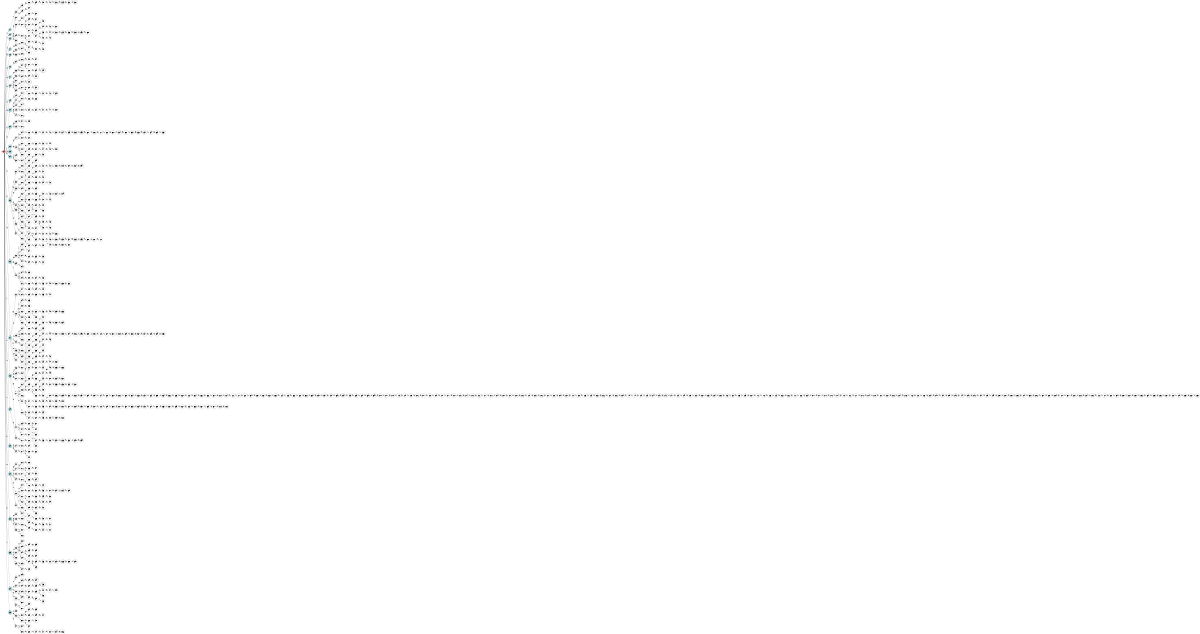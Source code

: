 digraph APTAALF {
__start0 [style = invis, shape = none, label = "", width = 0, height = 0];

rankdir=LR;
size="8,5";

s0 [style="filled", color="black", fillcolor="#ff817b" shape="circle", label="q0"];
s1 [style="filled", color="black", fillcolor="powderblue" shape="circle", label="q1"];
s2 [style="filled", color="black", fillcolor="powderblue" shape="circle", label="q2"];
s3 [style="filled", color="black", fillcolor="powderblue" shape="circle", label="q3"];
s4 [style="filled", color="black", fillcolor="powderblue" shape="circle", label="q4"];
s5 [style="filled", color="black", fillcolor="powderblue" shape="circle", label="q5"];
s6 [style="filled", color="black", fillcolor="powderblue" shape="circle", label="q6"];
s7 [style="filled", color="black", fillcolor="powderblue" shape="circle", label="q7"];
s8 [style="filled", color="black", fillcolor="powderblue" shape="circle", label="q8"];
s9 [style="filled", color="black", fillcolor="powderblue" shape="circle", label="q9"];
s10 [style="filled", color="black", fillcolor="powderblue" shape="circle", label="q10"];
s11 [style="filled", color="black", fillcolor="powderblue" shape="circle", label="q11"];
s12 [style="filled", color="black", fillcolor="powderblue" shape="circle", label="q12"];
s13 [style="rounded,filled", color="black", fillcolor="powderblue" shape="doublecircle", label="q13"];
s14 [style="filled", color="black", fillcolor="powderblue" shape="circle", label="q14"];
s15 [style="filled", color="black", fillcolor="powderblue" shape="circle", label="q15"];
s16 [style="rounded,filled", color="black", fillcolor="powderblue" shape="doublecircle", label="q16"];
s17 [style="filled", color="black", fillcolor="powderblue" shape="circle", label="q17"];
s18 [style="filled", color="black", fillcolor="powderblue" shape="circle", label="q18"];
s19 [style="filled", color="black", fillcolor="powderblue" shape="circle", label="q19"];
s20 [style="filled", color="black", fillcolor="powderblue" shape="circle", label="q20"];
s21 [style="filled", color="black", fillcolor="powderblue" shape="circle", label="q21"];
s22 [style="filled", color="black", fillcolor="powderblue" shape="circle", label="q22"];
s23 [style="filled", color="black", fillcolor="powderblue" shape="circle", label="q23"];
s24 [style="filled", color="black", fillcolor="powderblue" shape="circle", label="q24"];
s25 [style="filled", color="black", fillcolor="powderblue" shape="circle", label="q25"];
s26 [style="filled", color="black", fillcolor="white" shape="circle", label="q26"];
s27 [style="filled", color="black", fillcolor="white" shape="circle", label="q27"];
s28 [style="filled", color="black", fillcolor="white" shape="circle", label="q28"];
s29 [style="filled", color="black", fillcolor="white" shape="circle", label="q29"];
s30 [style="filled", color="black", fillcolor="white" shape="circle", label="q30"];
s31 [style="filled", color="black", fillcolor="white" shape="circle", label="q31"];
s32 [style="filled", color="black", fillcolor="white" shape="circle", label="q32"];
s33 [style="filled", color="black", fillcolor="white" shape="circle", label="q33"];
s34 [style="filled", color="black", fillcolor="white" shape="circle", label="q34"];
s35 [style="filled", color="black", fillcolor="white" shape="circle", label="q35"];
s36 [style="filled", color="black", fillcolor="white" shape="circle", label="q36"];
s37 [style="filled", color="black", fillcolor="white" shape="circle", label="q37"];
s38 [style="filled", color="black", fillcolor="white" shape="circle", label="q38"];
s39 [style="filled", color="black", fillcolor="white" shape="circle", label="q39"];
s40 [style="filled", color="black", fillcolor="white" shape="circle", label="q40"];
s41 [style="filled", color="black", fillcolor="white" shape="circle", label="q41"];
s42 [style="filled", color="black", fillcolor="white" shape="circle", label="q42"];
s43 [style="filled", color="black", fillcolor="white" shape="circle", label="q43"];
s44 [style="filled", color="black", fillcolor="white" shape="circle", label="q44"];
s45 [style="filled", color="black", fillcolor="white" shape="circle", label="q45"];
s46 [style="filled", color="black", fillcolor="white" shape="circle", label="q46"];
s47 [style="filled", color="black", fillcolor="white" shape="circle", label="q47"];
s48 [style="filled", color="black", fillcolor="white" shape="circle", label="q48"];
s49 [style="filled", color="black", fillcolor="white" shape="circle", label="q49"];
s50 [style="filled", color="black", fillcolor="white" shape="circle", label="q50"];
s51 [style="filled", color="black", fillcolor="white" shape="circle", label="q51"];
s52 [style="filled", color="black", fillcolor="white" shape="circle", label="q52"];
s53 [style="filled", color="black", fillcolor="white" shape="circle", label="q53"];
s54 [style="filled", color="black", fillcolor="white" shape="circle", label="q54"];
s55 [style="filled", color="black", fillcolor="white" shape="circle", label="q55"];
s56 [style="filled", color="black", fillcolor="white" shape="circle", label="q56"];
s57 [style="filled", color="black", fillcolor="white" shape="circle", label="q57"];
s58 [style="filled", color="black", fillcolor="white" shape="circle", label="q58"];
s59 [style="filled", color="black", fillcolor="white" shape="circle", label="q59"];
s60 [style="filled", color="black", fillcolor="white" shape="circle", label="q60"];
s61 [style="filled", color="black", fillcolor="white" shape="circle", label="q61"];
s62 [style="filled", color="black", fillcolor="white" shape="circle", label="q62"];
s63 [style="filled", color="black", fillcolor="white" shape="circle", label="q63"];
s64 [style="filled", color="black", fillcolor="white" shape="circle", label="q64"];
s65 [style="filled", color="black", fillcolor="white" shape="circle", label="q65"];
s66 [style="filled", color="black", fillcolor="white" shape="circle", label="q66"];
s67 [style="filled", color="black", fillcolor="white" shape="circle", label="q67"];
s68 [style="filled", color="black", fillcolor="white" shape="circle", label="q68"];
s69 [style="filled", color="black", fillcolor="white" shape="circle", label="q69"];
s70 [style="filled", color="black", fillcolor="white" shape="circle", label="q70"];
s71 [style="filled", color="black", fillcolor="white" shape="circle", label="q71"];
s72 [style="filled", color="black", fillcolor="white" shape="circle", label="q72"];
s73 [style="filled", color="black", fillcolor="white" shape="circle", label="q73"];
s74 [style="filled", color="black", fillcolor="white" shape="circle", label="q74"];
s75 [style="filled", color="black", fillcolor="white" shape="circle", label="q75"];
s76 [style="filled", color="black", fillcolor="white" shape="circle", label="q76"];
s77 [style="filled", color="black", fillcolor="white" shape="circle", label="q77"];
s78 [style="filled", color="black", fillcolor="white" shape="circle", label="q78"];
s79 [style="filled", color="black", fillcolor="white" shape="circle", label="q79"];
s80 [style="filled", color="black", fillcolor="white" shape="circle", label="q80"];
s81 [style="filled", color="black", fillcolor="white" shape="circle", label="q81"];
s82 [style="filled", color="black", fillcolor="white" shape="circle", label="q82"];
s83 [style="filled", color="black", fillcolor="white" shape="circle", label="q83"];
s84 [style="filled", color="black", fillcolor="white" shape="circle", label="q84"];
s85 [style="filled", color="black", fillcolor="white" shape="circle", label="q85"];
s86 [style="filled", color="black", fillcolor="white" shape="circle", label="q86"];
s87 [style="filled", color="black", fillcolor="white" shape="circle", label="q87"];
s88 [style="filled", color="black", fillcolor="white" shape="circle", label="q88"];
s89 [style="filled", color="black", fillcolor="white" shape="circle", label="q89"];
s90 [style="filled", color="black", fillcolor="white" shape="circle", label="q90"];
s91 [style="filled", color="black", fillcolor="white" shape="circle", label="q91"];
s92 [style="filled", color="black", fillcolor="white" shape="circle", label="q92"];
s93 [style="filled", color="black", fillcolor="white" shape="circle", label="q93"];
s94 [style="filled", color="black", fillcolor="white" shape="circle", label="q94"];
s95 [style="filled", color="black", fillcolor="white" shape="circle", label="q95"];
s96 [style="filled", color="black", fillcolor="white" shape="circle", label="q96"];
s97 [style="filled", color="black", fillcolor="white" shape="circle", label="q97"];
s98 [style="filled", color="black", fillcolor="white" shape="circle", label="q98"];
s99 [style="filled", color="black", fillcolor="white" shape="circle", label="q99"];
s100 [style="filled", color="black", fillcolor="white" shape="circle", label="q100"];
s101 [style="filled", color="black", fillcolor="white" shape="circle", label="q101"];
s102 [style="filled", color="black", fillcolor="white" shape="circle", label="q102"];
s103 [style="filled", color="black", fillcolor="white" shape="circle", label="q103"];
s104 [style="filled", color="black", fillcolor="white" shape="circle", label="q104"];
s105 [style="filled", color="black", fillcolor="white" shape="circle", label="q105"];
s106 [style="filled", color="black", fillcolor="white" shape="circle", label="q106"];
s107 [style="filled", color="black", fillcolor="white" shape="circle", label="q107"];
s108 [style="filled", color="black", fillcolor="white" shape="circle", label="q108"];
s109 [style="filled", color="black", fillcolor="white" shape="circle", label="q109"];
s110 [style="filled", color="black", fillcolor="white" shape="circle", label="q110"];
s111 [style="filled", color="black", fillcolor="white" shape="circle", label="q111"];
s112 [style="filled", color="black", fillcolor="white" shape="circle", label="q112"];
s113 [style="filled", color="black", fillcolor="white" shape="circle", label="q113"];
s114 [style="filled", color="black", fillcolor="white" shape="circle", label="q114"];
s115 [style="filled", color="black", fillcolor="white" shape="circle", label="q115"];
s116 [style="filled", color="black", fillcolor="white" shape="circle", label="q116"];
s117 [style="filled", color="black", fillcolor="white" shape="circle", label="q117"];
s118 [style="filled", color="black", fillcolor="white" shape="circle", label="q118"];
s119 [style="filled", color="black", fillcolor="white" shape="circle", label="q119"];
s120 [style="filled", color="black", fillcolor="white" shape="circle", label="q120"];
s121 [style="filled", color="black", fillcolor="white" shape="circle", label="q121"];
s122 [style="filled", color="black", fillcolor="white" shape="circle", label="q122"];
s123 [style="filled", color="black", fillcolor="white" shape="circle", label="q123"];
s124 [style="filled", color="black", fillcolor="white" shape="circle", label="q124"];
s125 [style="filled", color="black", fillcolor="white" shape="circle", label="q125"];
s126 [style="filled", color="black", fillcolor="white" shape="circle", label="q126"];
s127 [style="filled", color="black", fillcolor="white" shape="circle", label="q127"];
s128 [style="filled", color="black", fillcolor="white" shape="circle", label="q128"];
s129 [style="filled", color="black", fillcolor="white" shape="circle", label="q129"];
s130 [style="filled", color="black", fillcolor="white" shape="circle", label="q130"];
s131 [style="filled", color="black", fillcolor="white" shape="circle", label="q131"];
s132 [style="filled", color="black", fillcolor="white" shape="circle", label="q132"];
s133 [style="filled", color="black", fillcolor="white" shape="circle", label="q133"];
s134 [style="filled", color="black", fillcolor="white" shape="circle", label="q134"];
s135 [style="filled", color="black", fillcolor="white" shape="circle", label="q135"];
s136 [style="filled", color="black", fillcolor="white" shape="circle", label="q136"];
s137 [style="filled", color="black", fillcolor="white" shape="circle", label="q137"];
s138 [style="filled", color="black", fillcolor="white" shape="circle", label="q138"];
s139 [style="filled", color="black", fillcolor="white" shape="circle", label="q139"];
s140 [style="filled", color="black", fillcolor="white" shape="circle", label="q140"];
s141 [style="filled", color="black", fillcolor="white" shape="circle", label="q141"];
s142 [style="filled", color="black", fillcolor="white" shape="circle", label="q142"];
s143 [style="filled", color="black", fillcolor="white" shape="circle", label="q143"];
s144 [style="filled", color="black", fillcolor="white" shape="circle", label="q144"];
s145 [style="filled", color="black", fillcolor="white" shape="circle", label="q145"];
s146 [style="filled", color="black", fillcolor="white" shape="circle", label="q146"];
s147 [style="filled", color="black", fillcolor="white" shape="circle", label="q147"];
s148 [style="filled", color="black", fillcolor="white" shape="circle", label="q148"];
s149 [style="filled", color="black", fillcolor="white" shape="circle", label="q149"];
s150 [style="filled", color="black", fillcolor="white" shape="circle", label="q150"];
s151 [style="filled", color="black", fillcolor="white" shape="circle", label="q151"];
s152 [style="filled", color="black", fillcolor="white" shape="circle", label="q152"];
s153 [style="filled", color="black", fillcolor="white" shape="circle", label="q153"];
s154 [style="filled", color="black", fillcolor="white" shape="circle", label="q154"];
s155 [style="filled", color="black", fillcolor="white" shape="circle", label="q155"];
s156 [style="filled", color="black", fillcolor="white" shape="circle", label="q156"];
s157 [style="filled", color="black", fillcolor="white" shape="circle", label="q157"];
s158 [style="filled", color="black", fillcolor="white" shape="circle", label="q158"];
s159 [style="filled", color="black", fillcolor="white" shape="circle", label="q159"];
s160 [style="filled", color="black", fillcolor="white" shape="circle", label="q160"];
s161 [style="filled", color="black", fillcolor="white" shape="circle", label="q161"];
s162 [style="filled", color="black", fillcolor="white" shape="circle", label="q162"];
s163 [style="filled", color="black", fillcolor="white" shape="circle", label="q163"];
s164 [style="filled", color="black", fillcolor="white" shape="circle", label="q164"];
s165 [style="filled", color="black", fillcolor="white" shape="circle", label="q165"];
s166 [style="filled", color="black", fillcolor="white" shape="circle", label="q166"];
s167 [style="filled", color="black", fillcolor="white" shape="circle", label="q167"];
s168 [style="filled", color="black", fillcolor="white" shape="circle", label="q168"];
s169 [style="filled", color="black", fillcolor="white" shape="circle", label="q169"];
s170 [style="filled", color="black", fillcolor="white" shape="circle", label="q170"];
s171 [style="filled", color="black", fillcolor="white" shape="circle", label="q171"];
s172 [style="filled", color="black", fillcolor="white" shape="circle", label="q172"];
s173 [style="filled", color="black", fillcolor="white" shape="circle", label="q173"];
s174 [style="filled", color="black", fillcolor="white" shape="circle", label="q174"];
s175 [style="filled", color="black", fillcolor="white" shape="circle", label="q175"];
s176 [style="filled", color="black", fillcolor="white" shape="circle", label="q176"];
s177 [style="filled", color="black", fillcolor="white" shape="circle", label="q177"];
s178 [style="filled", color="black", fillcolor="white" shape="circle", label="q178"];
s179 [style="filled", color="black", fillcolor="white" shape="circle", label="q179"];
s180 [style="filled", color="black", fillcolor="white" shape="circle", label="q180"];
s181 [style="filled", color="black", fillcolor="white" shape="circle", label="q181"];
s182 [style="filled", color="black", fillcolor="white" shape="circle", label="q182"];
s183 [style="filled", color="black", fillcolor="white" shape="circle", label="q183"];
s184 [style="filled", color="black", fillcolor="white" shape="circle", label="q184"];
s185 [style="filled", color="black", fillcolor="white" shape="circle", label="q185"];
s186 [style="filled", color="black", fillcolor="white" shape="circle", label="q186"];
s187 [style="filled", color="black", fillcolor="white" shape="circle", label="q187"];
s188 [style="filled", color="black", fillcolor="white" shape="circle", label="q188"];
s189 [style="filled", color="black", fillcolor="white" shape="circle", label="q189"];
s190 [style="filled", color="black", fillcolor="white" shape="circle", label="q190"];
s191 [style="filled", color="black", fillcolor="white" shape="circle", label="q191"];
s192 [style="filled", color="black", fillcolor="white" shape="circle", label="q192"];
s193 [style="filled", color="black", fillcolor="white" shape="circle", label="q193"];
s194 [style="filled", color="black", fillcolor="white" shape="circle", label="q194"];
s195 [style="filled", color="black", fillcolor="white" shape="circle", label="q195"];
s196 [style="filled", color="black", fillcolor="white" shape="circle", label="q196"];
s197 [style="filled", color="black", fillcolor="white" shape="circle", label="q197"];
s198 [style="filled", color="black", fillcolor="white" shape="circle", label="q198"];
s199 [style="filled", color="black", fillcolor="white" shape="circle", label="q199"];
s200 [style="filled", color="black", fillcolor="white" shape="circle", label="q200"];
s201 [style="filled", color="black", fillcolor="white" shape="circle", label="q201"];
s202 [style="filled", color="black", fillcolor="white" shape="circle", label="q202"];
s203 [style="filled", color="black", fillcolor="white" shape="circle", label="q203"];
s204 [style="filled", color="black", fillcolor="white" shape="circle", label="q204"];
s205 [style="filled", color="black", fillcolor="white" shape="circle", label="q205"];
s206 [style="filled", color="black", fillcolor="white" shape="circle", label="q206"];
s207 [style="filled", color="black", fillcolor="white" shape="circle", label="q207"];
s208 [style="filled", color="black", fillcolor="white" shape="circle", label="q208"];
s209 [style="filled", color="black", fillcolor="white" shape="circle", label="q209"];
s210 [style="filled", color="black", fillcolor="white" shape="circle", label="q210"];
s211 [style="filled", color="black", fillcolor="white" shape="circle", label="q211"];
s212 [style="filled", color="black", fillcolor="white" shape="circle", label="q212"];
s213 [style="filled", color="black", fillcolor="white" shape="circle", label="q213"];
s214 [style="filled", color="black", fillcolor="white" shape="circle", label="q214"];
s215 [style="filled", color="black", fillcolor="white" shape="circle", label="q215"];
s216 [style="filled", color="black", fillcolor="white" shape="circle", label="q216"];
s217 [style="filled", color="black", fillcolor="white" shape="circle", label="q217"];
s218 [style="filled", color="black", fillcolor="white" shape="circle", label="q218"];
s219 [style="filled", color="black", fillcolor="white" shape="circle", label="q219"];
s220 [style="rounded,filled", color="black", fillcolor="white" shape="doublecircle", label="q220"];
s221 [style="filled", color="black", fillcolor="white" shape="circle", label="q221"];
s222 [style="filled", color="black", fillcolor="white" shape="circle", label="q222"];
s223 [style="filled", color="black", fillcolor="white" shape="circle", label="q223"];
s224 [style="filled", color="black", fillcolor="white" shape="circle", label="q224"];
s225 [style="filled", color="black", fillcolor="white" shape="circle", label="q225"];
s226 [style="filled", color="black", fillcolor="white" shape="circle", label="q226"];
s227 [style="filled", color="black", fillcolor="white" shape="circle", label="q227"];
s228 [style="filled", color="black", fillcolor="white" shape="circle", label="q228"];
s229 [style="filled", color="black", fillcolor="white" shape="circle", label="q229"];
s230 [style="filled", color="black", fillcolor="white" shape="circle", label="q230"];
s231 [style="filled", color="black", fillcolor="white" shape="circle", label="q231"];
s232 [style="filled", color="black", fillcolor="white" shape="circle", label="q232"];
s233 [style="filled", color="black", fillcolor="white" shape="circle", label="q233"];
s234 [style="filled", color="black", fillcolor="white" shape="circle", label="q234"];
s235 [style="filled", color="black", fillcolor="white" shape="circle", label="q235"];
s236 [style="filled", color="black", fillcolor="white" shape="circle", label="q236"];
s237 [style="filled", color="black", fillcolor="white" shape="circle", label="q237"];
s238 [style="filled", color="black", fillcolor="white" shape="circle", label="q238"];
s239 [style="filled", color="black", fillcolor="white" shape="circle", label="q239"];
s240 [style="filled", color="black", fillcolor="white" shape="circle", label="q240"];
s241 [style="rounded,filled", color="black", fillcolor="white" shape="doublecircle", label="q241"];
s242 [style="filled", color="black", fillcolor="white" shape="circle", label="q242"];
s243 [style="filled", color="black", fillcolor="white" shape="circle", label="q243"];
s244 [style="rounded,filled", color="black", fillcolor="white" shape="doublecircle", label="q244"];
s245 [style="filled", color="black", fillcolor="white" shape="circle", label="q245"];
s246 [style="filled", color="black", fillcolor="white" shape="circle", label="q246"];
s247 [style="filled", color="black", fillcolor="white" shape="circle", label="q247"];
s248 [style="filled", color="black", fillcolor="white" shape="circle", label="q248"];
s249 [style="filled", color="black", fillcolor="white" shape="circle", label="q249"];
s250 [style="filled", color="black", fillcolor="white" shape="circle", label="q250"];
s251 [style="filled", color="black", fillcolor="white" shape="circle", label="q251"];
s252 [style="filled", color="black", fillcolor="white" shape="circle", label="q252"];
s253 [style="filled", color="black", fillcolor="white" shape="circle", label="q253"];
s254 [style="filled", color="black", fillcolor="white" shape="circle", label="q254"];
s255 [style="filled", color="black", fillcolor="white" shape="circle", label="q255"];
s256 [style="filled", color="black", fillcolor="white" shape="circle", label="q256"];
s257 [style="filled", color="black", fillcolor="white" shape="circle", label="q257"];
s258 [style="filled", color="black", fillcolor="white" shape="circle", label="q258"];
s259 [style="filled", color="black", fillcolor="white" shape="circle", label="q259"];
s260 [style="filled", color="black", fillcolor="white" shape="circle", label="q260"];
s261 [style="filled", color="black", fillcolor="white" shape="circle", label="q261"];
s262 [style="filled", color="black", fillcolor="white" shape="circle", label="q262"];
s263 [style="filled", color="black", fillcolor="white" shape="circle", label="q263"];
s264 [style="filled", color="black", fillcolor="white" shape="circle", label="q264"];
s265 [style="filled", color="black", fillcolor="white" shape="circle", label="q265"];
s266 [style="filled", color="black", fillcolor="white" shape="circle", label="q266"];
s267 [style="filled", color="black", fillcolor="white" shape="circle", label="q267"];
s268 [style="filled", color="black", fillcolor="white" shape="circle", label="q268"];
s269 [style="filled", color="black", fillcolor="white" shape="circle", label="q269"];
s270 [style="filled", color="black", fillcolor="white" shape="circle", label="q270"];
s271 [style="filled", color="black", fillcolor="white" shape="circle", label="q271"];
s272 [style="filled", color="black", fillcolor="white" shape="circle", label="q272"];
s273 [style="filled", color="black", fillcolor="white" shape="circle", label="q273"];
s274 [style="filled", color="black", fillcolor="white" shape="circle", label="q274"];
s275 [style="filled", color="black", fillcolor="white" shape="circle", label="q275"];
s276 [style="filled", color="black", fillcolor="white" shape="circle", label="q276"];
s277 [style="filled", color="black", fillcolor="white" shape="circle", label="q277"];
s278 [style="filled", color="black", fillcolor="white" shape="circle", label="q278"];
s279 [style="filled", color="black", fillcolor="white" shape="circle", label="q279"];
s280 [style="filled", color="black", fillcolor="white" shape="circle", label="q280"];
s281 [style="filled", color="black", fillcolor="white" shape="circle", label="q281"];
s282 [style="filled", color="black", fillcolor="white" shape="circle", label="q282"];
s283 [style="filled", color="black", fillcolor="white" shape="circle", label="q283"];
s284 [style="filled", color="black", fillcolor="white" shape="circle", label="q284"];
s285 [style="filled", color="black", fillcolor="white" shape="circle", label="q285"];
s286 [style="filled", color="black", fillcolor="white" shape="circle", label="q286"];
s287 [style="filled", color="black", fillcolor="white" shape="circle", label="q287"];
s288 [style="filled", color="black", fillcolor="white" shape="circle", label="q288"];
s289 [style="filled", color="black", fillcolor="white" shape="circle", label="q289"];
s290 [style="filled", color="black", fillcolor="white" shape="circle", label="q290"];
s291 [style="filled", color="black", fillcolor="white" shape="circle", label="q291"];
s292 [style="filled", color="black", fillcolor="white" shape="circle", label="q292"];
s293 [style="filled", color="black", fillcolor="white" shape="circle", label="q293"];
s294 [style="filled", color="black", fillcolor="white" shape="circle", label="q294"];
s295 [style="filled", color="black", fillcolor="white" shape="circle", label="q295"];
s296 [style="filled", color="black", fillcolor="white" shape="circle", label="q296"];
s297 [style="filled", color="black", fillcolor="white" shape="circle", label="q297"];
s298 [style="filled", color="black", fillcolor="white" shape="circle", label="q298"];
s299 [style="filled", color="black", fillcolor="white" shape="circle", label="q299"];
s300 [style="filled", color="black", fillcolor="white" shape="circle", label="q300"];
s301 [style="filled", color="black", fillcolor="white" shape="circle", label="q301"];
s302 [style="filled", color="black", fillcolor="white" shape="circle", label="q302"];
s303 [style="filled", color="black", fillcolor="white" shape="circle", label="q303"];
s304 [style="filled", color="black", fillcolor="white" shape="circle", label="q304"];
s305 [style="filled", color="black", fillcolor="white" shape="circle", label="q305"];
s306 [style="filled", color="black", fillcolor="white" shape="circle", label="q306"];
s307 [style="filled", color="black", fillcolor="white" shape="circle", label="q307"];
s308 [style="filled", color="black", fillcolor="white" shape="circle", label="q308"];
s309 [style="filled", color="black", fillcolor="white" shape="circle", label="q309"];
s310 [style="filled", color="black", fillcolor="white" shape="circle", label="q310"];
s311 [style="filled", color="black", fillcolor="white" shape="circle", label="q311"];
s312 [style="filled", color="black", fillcolor="white" shape="circle", label="q312"];
s313 [style="filled", color="black", fillcolor="white" shape="circle", label="q313"];
s314 [style="filled", color="black", fillcolor="white" shape="circle", label="q314"];
s315 [style="filled", color="black", fillcolor="white" shape="circle", label="q315"];
s316 [style="filled", color="black", fillcolor="white" shape="circle", label="q316"];
s317 [style="filled", color="black", fillcolor="white" shape="circle", label="q317"];
s318 [style="filled", color="black", fillcolor="white" shape="circle", label="q318"];
s319 [style="filled", color="black", fillcolor="white" shape="circle", label="q319"];
s320 [style="rounded,filled", color="black", fillcolor="white" shape="doublecircle", label="q320"];
s321 [style="rounded,filled", color="black", fillcolor="white" shape="doublecircle", label="q321"];
s322 [style="filled", color="black", fillcolor="white" shape="circle", label="q322"];
s323 [style="filled", color="black", fillcolor="white" shape="circle", label="q323"];
s324 [style="filled", color="black", fillcolor="white" shape="circle", label="q324"];
s325 [style="filled", color="black", fillcolor="white" shape="circle", label="q325"];
s326 [style="filled", color="black", fillcolor="white" shape="circle", label="q326"];
s327 [style="filled", color="black", fillcolor="white" shape="circle", label="q327"];
s328 [style="filled", color="black", fillcolor="white" shape="circle", label="q328"];
s329 [style="filled", color="black", fillcolor="white" shape="circle", label="q329"];
s330 [style="filled", color="black", fillcolor="white" shape="circle", label="q330"];
s331 [style="filled", color="black", fillcolor="white" shape="circle", label="q331"];
s332 [style="filled", color="black", fillcolor="white" shape="circle", label="q332"];
s333 [style="filled", color="black", fillcolor="white" shape="circle", label="q333"];
s334 [style="filled", color="black", fillcolor="white" shape="circle", label="q334"];
s335 [style="filled", color="black", fillcolor="white" shape="circle", label="q335"];
s336 [style="filled", color="black", fillcolor="white" shape="circle", label="q336"];
s337 [style="filled", color="black", fillcolor="white" shape="circle", label="q337"];
s338 [style="filled", color="black", fillcolor="white" shape="circle", label="q338"];
s339 [style="filled", color="black", fillcolor="white" shape="circle", label="q339"];
s340 [style="filled", color="black", fillcolor="white" shape="circle", label="q340"];
s341 [style="filled", color="black", fillcolor="white" shape="circle", label="q341"];
s342 [style="filled", color="black", fillcolor="white" shape="circle", label="q342"];
s343 [style="filled", color="black", fillcolor="white" shape="circle", label="q343"];
s344 [style="filled", color="black", fillcolor="white" shape="circle", label="q344"];
s345 [style="filled", color="black", fillcolor="white" shape="circle", label="q345"];
s346 [style="filled", color="black", fillcolor="white" shape="circle", label="q346"];
s347 [style="filled", color="black", fillcolor="white" shape="circle", label="q347"];
s348 [style="filled", color="black", fillcolor="white" shape="circle", label="q348"];
s349 [style="filled", color="black", fillcolor="white" shape="circle", label="q349"];
s350 [style="filled", color="black", fillcolor="white" shape="circle", label="q350"];
s351 [style="filled", color="black", fillcolor="white" shape="circle", label="q351"];
s352 [style="filled", color="black", fillcolor="white" shape="circle", label="q352"];
s353 [style="filled", color="black", fillcolor="white" shape="circle", label="q353"];
s354 [style="filled", color="black", fillcolor="white" shape="circle", label="q354"];
s355 [style="filled", color="black", fillcolor="white" shape="circle", label="q355"];
s356 [style="filled", color="black", fillcolor="white" shape="circle", label="q356"];
s357 [style="filled", color="black", fillcolor="white" shape="circle", label="q357"];
s358 [style="filled", color="black", fillcolor="white" shape="circle", label="q358"];
s359 [style="filled", color="black", fillcolor="white" shape="circle", label="q359"];
s360 [style="filled", color="black", fillcolor="white" shape="circle", label="q360"];
s361 [style="filled", color="black", fillcolor="white" shape="circle", label="q361"];
s362 [style="filled", color="black", fillcolor="white" shape="circle", label="q362"];
s363 [style="filled", color="black", fillcolor="white" shape="circle", label="q363"];
s364 [style="filled", color="black", fillcolor="white" shape="circle", label="q364"];
s365 [style="filled", color="black", fillcolor="white" shape="circle", label="q365"];
s366 [style="filled", color="black", fillcolor="white" shape="circle", label="q366"];
s367 [style="filled", color="black", fillcolor="white" shape="circle", label="q367"];
s368 [style="filled", color="black", fillcolor="white" shape="circle", label="q368"];
s369 [style="filled", color="black", fillcolor="white" shape="circle", label="q369"];
s370 [style="filled", color="black", fillcolor="white" shape="circle", label="q370"];
s371 [style="filled", color="black", fillcolor="white" shape="circle", label="q371"];
s372 [style="filled", color="black", fillcolor="white" shape="circle", label="q372"];
s373 [style="filled", color="black", fillcolor="white" shape="circle", label="q373"];
s374 [style="filled", color="black", fillcolor="white" shape="circle", label="q374"];
s375 [style="filled", color="black", fillcolor="white" shape="circle", label="q375"];
s376 [style="filled", color="black", fillcolor="white" shape="circle", label="q376"];
s377 [style="filled", color="black", fillcolor="white" shape="circle", label="q377"];
s378 [style="filled", color="black", fillcolor="white" shape="circle", label="q378"];
s379 [style="rounded,filled", color="black", fillcolor="white" shape="doublecircle", label="q379"];
s380 [style="filled", color="black", fillcolor="white" shape="circle", label="q380"];
s381 [style="filled", color="black", fillcolor="white" shape="circle", label="q381"];
s382 [style="filled", color="black", fillcolor="white" shape="circle", label="q382"];
s383 [style="filled", color="black", fillcolor="white" shape="circle", label="q383"];
s384 [style="filled", color="black", fillcolor="white" shape="circle", label="q384"];
s385 [style="filled", color="black", fillcolor="white" shape="circle", label="q385"];
s386 [style="filled", color="black", fillcolor="white" shape="circle", label="q386"];
s387 [style="filled", color="black", fillcolor="white" shape="circle", label="q387"];
s388 [style="filled", color="black", fillcolor="white" shape="circle", label="q388"];
s389 [style="filled", color="black", fillcolor="white" shape="circle", label="q389"];
s390 [style="filled", color="black", fillcolor="white" shape="circle", label="q390"];
s391 [style="filled", color="black", fillcolor="white" shape="circle", label="q391"];
s392 [style="filled", color="black", fillcolor="white" shape="circle", label="q392"];
s393 [style="filled", color="black", fillcolor="white" shape="circle", label="q393"];
s394 [style="rounded,filled", color="black", fillcolor="white" shape="doublecircle", label="q394"];
s395 [style="filled", color="black", fillcolor="white" shape="circle", label="q395"];
s396 [style="filled", color="black", fillcolor="white" shape="circle", label="q396"];
s397 [style="filled", color="black", fillcolor="white" shape="circle", label="q397"];
s398 [style="filled", color="black", fillcolor="white" shape="circle", label="q398"];
s399 [style="filled", color="black", fillcolor="white" shape="circle", label="q399"];
s400 [style="filled", color="black", fillcolor="white" shape="circle", label="q400"];
s401 [style="filled", color="black", fillcolor="white" shape="circle", label="q401"];
s402 [style="filled", color="black", fillcolor="white" shape="circle", label="q402"];
s403 [style="filled", color="black", fillcolor="white" shape="circle", label="q403"];
s404 [style="filled", color="black", fillcolor="white" shape="circle", label="q404"];
s405 [style="filled", color="black", fillcolor="white" shape="circle", label="q405"];
s406 [style="filled", color="black", fillcolor="white" shape="circle", label="q406"];
s407 [style="filled", color="black", fillcolor="white" shape="circle", label="q407"];
s408 [style="filled", color="black", fillcolor="white" shape="circle", label="q408"];
s409 [style="rounded,filled", color="black", fillcolor="white" shape="doublecircle", label="q409"];
s410 [style="filled", color="black", fillcolor="white" shape="circle", label="q410"];
s411 [style="filled", color="black", fillcolor="white" shape="circle", label="q411"];
s412 [style="filled", color="black", fillcolor="white" shape="circle", label="q412"];
s413 [style="filled", color="black", fillcolor="white" shape="circle", label="q413"];
s414 [style="filled", color="black", fillcolor="white" shape="circle", label="q414"];
s415 [style="filled", color="black", fillcolor="white" shape="circle", label="q415"];
s416 [style="filled", color="black", fillcolor="white" shape="circle", label="q416"];
s417 [style="filled", color="black", fillcolor="white" shape="circle", label="q417"];
s418 [style="filled", color="black", fillcolor="white" shape="circle", label="q418"];
s419 [style="filled", color="black", fillcolor="white" shape="circle", label="q419"];
s420 [style="filled", color="black", fillcolor="white" shape="circle", label="q420"];
s421 [style="filled", color="black", fillcolor="white" shape="circle", label="q421"];
s422 [style="filled", color="black", fillcolor="white" shape="circle", label="q422"];
s423 [style="filled", color="black", fillcolor="white" shape="circle", label="q423"];
s424 [style="filled", color="black", fillcolor="white" shape="circle", label="q424"];
s425 [style="filled", color="black", fillcolor="white" shape="circle", label="q425"];
s426 [style="filled", color="black", fillcolor="white" shape="circle", label="q426"];
s427 [style="filled", color="black", fillcolor="white" shape="circle", label="q427"];
s428 [style="filled", color="black", fillcolor="white" shape="circle", label="q428"];
s429 [style="filled", color="black", fillcolor="white" shape="circle", label="q429"];
s430 [style="filled", color="black", fillcolor="white" shape="circle", label="q430"];
s431 [style="filled", color="black", fillcolor="white" shape="circle", label="q431"];
s432 [style="filled", color="black", fillcolor="white" shape="circle", label="q432"];
s433 [style="filled", color="black", fillcolor="white" shape="circle", label="q433"];
s434 [style="filled", color="black", fillcolor="white" shape="circle", label="q434"];
s435 [style="filled", color="black", fillcolor="white" shape="circle", label="q435"];
s436 [style="filled", color="black", fillcolor="white" shape="circle", label="q436"];
s437 [style="filled", color="black", fillcolor="white" shape="circle", label="q437"];
s438 [style="filled", color="black", fillcolor="white" shape="circle", label="q438"];
s439 [style="filled", color="black", fillcolor="white" shape="circle", label="q439"];
s440 [style="filled", color="black", fillcolor="white" shape="circle", label="q440"];
s441 [style="filled", color="black", fillcolor="white" shape="circle", label="q441"];
s442 [style="filled", color="black", fillcolor="white" shape="circle", label="q442"];
s443 [style="filled", color="black", fillcolor="white" shape="circle", label="q443"];
s444 [style="filled", color="black", fillcolor="white" shape="circle", label="q444"];
s445 [style="filled", color="black", fillcolor="white" shape="circle", label="q445"];
s446 [style="filled", color="black", fillcolor="white" shape="circle", label="q446"];
s447 [style="filled", color="black", fillcolor="white" shape="circle", label="q447"];
s448 [style="filled", color="black", fillcolor="white" shape="circle", label="q448"];
s449 [style="filled", color="black", fillcolor="white" shape="circle", label="q449"];
s450 [style="filled", color="black", fillcolor="white" shape="circle", label="q450"];
s451 [style="filled", color="black", fillcolor="white" shape="circle", label="q451"];
s452 [style="filled", color="black", fillcolor="white" shape="circle", label="q452"];
s453 [style="filled", color="black", fillcolor="white" shape="circle", label="q453"];
s454 [style="filled", color="black", fillcolor="white" shape="circle", label="q454"];
s455 [style="filled", color="black", fillcolor="white" shape="circle", label="q455"];
s456 [style="filled", color="black", fillcolor="white" shape="circle", label="q456"];
s457 [style="filled", color="black", fillcolor="white" shape="circle", label="q457"];
s458 [style="filled", color="black", fillcolor="white" shape="circle", label="q458"];
s459 [style="filled", color="black", fillcolor="white" shape="circle", label="q459"];
s460 [style="filled", color="black", fillcolor="white" shape="circle", label="q460"];
s461 [style="filled", color="black", fillcolor="white" shape="circle", label="q461"];
s462 [style="filled", color="black", fillcolor="white" shape="circle", label="q462"];
s463 [style="filled", color="black", fillcolor="white" shape="circle", label="q463"];
s464 [style="filled", color="black", fillcolor="white" shape="circle", label="q464"];
s465 [style="filled", color="black", fillcolor="white" shape="circle", label="q465"];
s466 [style="rounded,filled", color="black", fillcolor="white" shape="doublecircle", label="q466"];
s467 [style="filled", color="black", fillcolor="white" shape="circle", label="q467"];
s468 [style="filled", color="black", fillcolor="white" shape="circle", label="q468"];
s469 [style="filled", color="black", fillcolor="white" shape="circle", label="q469"];
s470 [style="filled", color="black", fillcolor="white" shape="circle", label="q470"];
s471 [style="filled", color="black", fillcolor="white" shape="circle", label="q471"];
s472 [style="filled", color="black", fillcolor="white" shape="circle", label="q472"];
s473 [style="filled", color="black", fillcolor="white" shape="circle", label="q473"];
s474 [style="filled", color="black", fillcolor="white" shape="circle", label="q474"];
s475 [style="filled", color="black", fillcolor="white" shape="circle", label="q475"];
s476 [style="filled", color="black", fillcolor="white" shape="circle", label="q476"];
s477 [style="filled", color="black", fillcolor="white" shape="circle", label="q477"];
s478 [style="filled", color="black", fillcolor="white" shape="circle", label="q478"];
s479 [style="filled", color="black", fillcolor="white" shape="circle", label="q479"];
s480 [style="filled", color="black", fillcolor="white" shape="circle", label="q480"];
s481 [style="filled", color="black", fillcolor="white" shape="circle", label="q481"];
s482 [style="filled", color="black", fillcolor="white" shape="circle", label="q482"];
s483 [style="filled", color="black", fillcolor="white" shape="circle", label="q483"];
s484 [style="filled", color="black", fillcolor="white" shape="circle", label="q484"];
s485 [style="filled", color="black", fillcolor="white" shape="circle", label="q485"];
s486 [style="filled", color="black", fillcolor="white" shape="circle", label="q486"];
s487 [style="filled", color="black", fillcolor="white" shape="circle", label="q487"];
s488 [style="filled", color="black", fillcolor="white" shape="circle", label="q488"];
s489 [style="filled", color="black", fillcolor="white" shape="circle", label="q489"];
s490 [style="filled", color="black", fillcolor="white" shape="circle", label="q490"];
s491 [style="filled", color="black", fillcolor="white" shape="circle", label="q491"];
s492 [style="filled", color="black", fillcolor="white" shape="circle", label="q492"];
s493 [style="filled", color="black", fillcolor="white" shape="circle", label="q493"];
s494 [style="filled", color="black", fillcolor="white" shape="circle", label="q494"];
s495 [style="filled", color="black", fillcolor="white" shape="circle", label="q495"];
s496 [style="filled", color="black", fillcolor="white" shape="circle", label="q496"];
s497 [style="filled", color="black", fillcolor="white" shape="circle", label="q497"];
s498 [style="filled", color="black", fillcolor="white" shape="circle", label="q498"];
s499 [style="filled", color="black", fillcolor="white" shape="circle", label="q499"];
s500 [style="filled", color="black", fillcolor="white" shape="circle", label="q500"];
s501 [style="filled", color="black", fillcolor="white" shape="circle", label="q501"];
s502 [style="filled", color="black", fillcolor="white" shape="circle", label="q502"];
s503 [style="filled", color="black", fillcolor="white" shape="circle", label="q503"];
s504 [style="filled", color="black", fillcolor="white" shape="circle", label="q504"];
s505 [style="filled", color="black", fillcolor="white" shape="circle", label="q505"];
s506 [style="filled", color="black", fillcolor="white" shape="circle", label="q506"];
s507 [style="filled", color="black", fillcolor="white" shape="circle", label="q507"];
s508 [style="filled", color="black", fillcolor="white" shape="circle", label="q508"];
s509 [style="filled", color="black", fillcolor="white" shape="circle", label="q509"];
s510 [style="filled", color="black", fillcolor="white" shape="circle", label="q510"];
s511 [style="filled", color="black", fillcolor="white" shape="circle", label="q511"];
s512 [style="filled", color="black", fillcolor="white" shape="circle", label="q512"];
s513 [style="filled", color="black", fillcolor="white" shape="circle", label="q513"];
s514 [style="filled", color="black", fillcolor="white" shape="circle", label="q514"];
s515 [style="filled", color="black", fillcolor="white" shape="circle", label="q515"];
s516 [style="filled", color="black", fillcolor="white" shape="circle", label="q516"];
s517 [style="filled", color="black", fillcolor="white" shape="circle", label="q517"];
s518 [style="filled", color="black", fillcolor="white" shape="circle", label="q518"];
s519 [style="filled", color="black", fillcolor="white" shape="circle", label="q519"];
s520 [style="filled", color="black", fillcolor="white" shape="circle", label="q520"];
s521 [style="filled", color="black", fillcolor="white" shape="circle", label="q521"];
s522 [style="filled", color="black", fillcolor="white" shape="circle", label="q522"];
s523 [style="filled", color="black", fillcolor="white" shape="circle", label="q523"];
s524 [style="filled", color="black", fillcolor="white" shape="circle", label="q524"];
s525 [style="filled", color="black", fillcolor="white" shape="circle", label="q525"];
s526 [style="filled", color="black", fillcolor="white" shape="circle", label="q526"];
s527 [style="filled", color="black", fillcolor="white" shape="circle", label="q527"];
s528 [style="filled", color="black", fillcolor="white" shape="circle", label="q528"];
s529 [style="filled", color="black", fillcolor="white" shape="circle", label="q529"];
s530 [style="filled", color="black", fillcolor="white" shape="circle", label="q530"];
s531 [style="filled", color="black", fillcolor="white" shape="circle", label="q531"];
s532 [style="filled", color="black", fillcolor="white" shape="circle", label="q532"];
s533 [style="filled", color="black", fillcolor="white" shape="circle", label="q533"];
s534 [style="filled", color="black", fillcolor="white" shape="circle", label="q534"];
s535 [style="filled", color="black", fillcolor="white" shape="circle", label="q535"];
s536 [style="filled", color="black", fillcolor="white" shape="circle", label="q536"];
s537 [style="filled", color="black", fillcolor="white" shape="circle", label="q537"];
s538 [style="filled", color="black", fillcolor="white" shape="circle", label="q538"];
s539 [style="filled", color="black", fillcolor="white" shape="circle", label="q539"];
s540 [style="filled", color="black", fillcolor="white" shape="circle", label="q540"];
s541 [style="filled", color="black", fillcolor="white" shape="circle", label="q541"];
s542 [style="filled", color="black", fillcolor="white" shape="circle", label="q542"];
s543 [style="filled", color="black", fillcolor="white" shape="circle", label="q543"];
s544 [style="filled", color="black", fillcolor="white" shape="circle", label="q544"];
s545 [style="filled", color="black", fillcolor="white" shape="circle", label="q545"];
s546 [style="filled", color="black", fillcolor="white" shape="circle", label="q546"];
s547 [style="filled", color="black", fillcolor="white" shape="circle", label="q547"];
s548 [style="filled", color="black", fillcolor="white" shape="circle", label="q548"];
s549 [style="filled", color="black", fillcolor="white" shape="circle", label="q549"];
s550 [style="filled", color="black", fillcolor="white" shape="circle", label="q550"];
s551 [style="filled", color="black", fillcolor="white" shape="circle", label="q551"];
s552 [style="filled", color="black", fillcolor="white" shape="circle", label="q552"];
s553 [style="filled", color="black", fillcolor="white" shape="circle", label="q553"];
s554 [style="filled", color="black", fillcolor="white" shape="circle", label="q554"];
s555 [style="filled", color="black", fillcolor="white" shape="circle", label="q555"];
s556 [style="filled", color="black", fillcolor="white" shape="circle", label="q556"];
s557 [style="filled", color="black", fillcolor="white" shape="circle", label="q557"];
s558 [style="filled", color="black", fillcolor="white" shape="circle", label="q558"];
s559 [style="filled", color="black", fillcolor="white" shape="circle", label="q559"];
s560 [style="filled", color="black", fillcolor="white" shape="circle", label="q560"];
s561 [style="filled", color="black", fillcolor="white" shape="circle", label="q561"];
s562 [style="filled", color="black", fillcolor="white" shape="circle", label="q562"];
s563 [style="filled", color="black", fillcolor="white" shape="circle", label="q563"];
s564 [style="filled", color="black", fillcolor="white" shape="circle", label="q564"];
s565 [style="filled", color="black", fillcolor="white" shape="circle", label="q565"];
s566 [style="filled", color="black", fillcolor="white" shape="circle", label="q566"];
s567 [style="filled", color="black", fillcolor="white" shape="circle", label="q567"];
s568 [style="filled", color="black", fillcolor="white" shape="circle", label="q568"];
s569 [style="filled", color="black", fillcolor="white" shape="circle", label="q569"];
s570 [style="filled", color="black", fillcolor="white" shape="circle", label="q570"];
s571 [style="filled", color="black", fillcolor="white" shape="circle", label="q571"];
s572 [style="filled", color="black", fillcolor="white" shape="circle", label="q572"];
s573 [style="filled", color="black", fillcolor="white" shape="circle", label="q573"];
s574 [style="filled", color="black", fillcolor="white" shape="circle", label="q574"];
s575 [style="filled", color="black", fillcolor="white" shape="circle", label="q575"];
s576 [style="filled", color="black", fillcolor="white" shape="circle", label="q576"];
s577 [style="filled", color="black", fillcolor="white" shape="circle", label="q577"];
s578 [style="filled", color="black", fillcolor="white" shape="circle", label="q578"];
s579 [style="filled", color="black", fillcolor="white" shape="circle", label="q579"];
s580 [style="filled", color="black", fillcolor="white" shape="circle", label="q580"];
s581 [style="filled", color="black", fillcolor="white" shape="circle", label="q581"];
s582 [style="filled", color="black", fillcolor="white" shape="circle", label="q582"];
s583 [style="filled", color="black", fillcolor="white" shape="circle", label="q583"];
s584 [style="filled", color="black", fillcolor="white" shape="circle", label="q584"];
s585 [style="filled", color="black", fillcolor="white" shape="circle", label="q585"];
s586 [style="filled", color="black", fillcolor="white" shape="circle", label="q586"];
s587 [style="filled", color="black", fillcolor="white" shape="circle", label="q587"];
s588 [style="filled", color="black", fillcolor="white" shape="circle", label="q588"];
s589 [style="filled", color="black", fillcolor="white" shape="circle", label="q589"];
s590 [style="filled", color="black", fillcolor="white" shape="circle", label="q590"];
s591 [style="filled", color="black", fillcolor="white" shape="circle", label="q591"];
s592 [style="filled", color="black", fillcolor="white" shape="circle", label="q592"];
s593 [style="filled", color="black", fillcolor="white" shape="circle", label="q593"];
s594 [style="filled", color="black", fillcolor="white" shape="circle", label="q594"];
s595 [style="filled", color="black", fillcolor="white" shape="circle", label="q595"];
s596 [style="filled", color="black", fillcolor="white" shape="circle", label="q596"];
s597 [style="filled", color="black", fillcolor="white" shape="circle", label="q597"];
s598 [style="filled", color="black", fillcolor="white" shape="circle", label="q598"];
s599 [style="filled", color="black", fillcolor="white" shape="circle", label="q599"];
s600 [style="filled", color="black", fillcolor="white" shape="circle", label="q600"];
s601 [style="filled", color="black", fillcolor="white" shape="circle", label="q601"];
s602 [style="filled", color="black", fillcolor="white" shape="circle", label="q602"];
s603 [style="filled", color="black", fillcolor="white" shape="circle", label="q603"];
s604 [style="filled", color="black", fillcolor="white" shape="circle", label="q604"];
s605 [style="filled", color="black", fillcolor="white" shape="circle", label="q605"];
s606 [style="filled", color="black", fillcolor="white" shape="circle", label="q606"];
s607 [style="filled", color="black", fillcolor="white" shape="circle", label="q607"];
s608 [style="filled", color="black", fillcolor="white" shape="circle", label="q608"];
s609 [style="filled", color="black", fillcolor="white" shape="circle", label="q609"];
s610 [style="filled", color="black", fillcolor="white" shape="circle", label="q610"];
s611 [style="filled", color="black", fillcolor="white" shape="circle", label="q611"];
s612 [style="filled", color="black", fillcolor="white" shape="circle", label="q612"];
s613 [style="filled", color="black", fillcolor="white" shape="circle", label="q613"];
s614 [style="filled", color="black", fillcolor="white" shape="circle", label="q614"];
s615 [style="filled", color="black", fillcolor="white" shape="circle", label="q615"];
s616 [style="filled", color="black", fillcolor="white" shape="circle", label="q616"];
s617 [style="filled", color="black", fillcolor="white" shape="circle", label="q617"];
s618 [style="filled", color="black", fillcolor="white" shape="circle", label="q618"];
s619 [style="filled", color="black", fillcolor="white" shape="circle", label="q619"];
s620 [style="filled", color="black", fillcolor="white" shape="circle", label="q620"];
s621 [style="filled", color="black", fillcolor="white" shape="circle", label="q621"];
s622 [style="filled", color="black", fillcolor="white" shape="circle", label="q622"];
s623 [style="filled", color="black", fillcolor="white" shape="circle", label="q623"];
s624 [style="filled", color="black", fillcolor="white" shape="circle", label="q624"];
s625 [style="filled", color="black", fillcolor="white" shape="circle", label="q625"];
s626 [style="filled", color="black", fillcolor="white" shape="circle", label="q626"];
s627 [style="filled", color="black", fillcolor="white" shape="circle", label="q627"];
s628 [style="filled", color="black", fillcolor="white" shape="circle", label="q628"];
s629 [style="filled", color="black", fillcolor="white" shape="circle", label="q629"];
s630 [style="filled", color="black", fillcolor="white" shape="circle", label="q630"];
s631 [style="filled", color="black", fillcolor="white" shape="circle", label="q631"];
s632 [style="filled", color="black", fillcolor="white" shape="circle", label="q632"];
s633 [style="filled", color="black", fillcolor="white" shape="circle", label="q633"];
s634 [style="filled", color="black", fillcolor="white" shape="circle", label="q634"];
s635 [style="filled", color="black", fillcolor="white" shape="circle", label="q635"];
s636 [style="filled", color="black", fillcolor="white" shape="circle", label="q636"];
s637 [style="filled", color="black", fillcolor="white" shape="circle", label="q637"];
s638 [style="filled", color="black", fillcolor="white" shape="circle", label="q638"];
s639 [style="filled", color="black", fillcolor="white" shape="circle", label="q639"];
s640 [style="filled", color="black", fillcolor="white" shape="circle", label="q640"];
s641 [style="filled", color="black", fillcolor="white" shape="circle", label="q641"];
s642 [style="filled", color="black", fillcolor="white" shape="circle", label="q642"];
s643 [style="filled", color="black", fillcolor="white" shape="circle", label="q643"];
s644 [style="filled", color="black", fillcolor="white" shape="circle", label="q644"];
s645 [style="filled", color="black", fillcolor="white" shape="circle", label="q645"];
s646 [style="filled", color="black", fillcolor="white" shape="circle", label="q646"];
s647 [style="filled", color="black", fillcolor="white" shape="circle", label="q647"];
s648 [style="filled", color="black", fillcolor="white" shape="circle", label="q648"];
s649 [style="filled", color="black", fillcolor="white" shape="circle", label="q649"];
s650 [style="filled", color="black", fillcolor="white" shape="circle", label="q650"];
s651 [style="filled", color="black", fillcolor="white" shape="circle", label="q651"];
s652 [style="filled", color="black", fillcolor="white" shape="circle", label="q652"];
s653 [style="filled", color="black", fillcolor="white" shape="circle", label="q653"];
s654 [style="filled", color="black", fillcolor="white" shape="circle", label="q654"];
s655 [style="filled", color="black", fillcolor="white" shape="circle", label="q655"];
s656 [style="filled", color="black", fillcolor="white" shape="circle", label="q656"];
s657 [style="filled", color="black", fillcolor="white" shape="circle", label="q657"];
s658 [style="filled", color="black", fillcolor="white" shape="circle", label="q658"];
s659 [style="filled", color="black", fillcolor="white" shape="circle", label="q659"];
s660 [style="filled", color="black", fillcolor="white" shape="circle", label="q660"];
s661 [style="filled", color="black", fillcolor="white" shape="circle", label="q661"];
s662 [style="filled", color="black", fillcolor="white" shape="circle", label="q662"];
s663 [style="filled", color="black", fillcolor="white" shape="circle", label="q663"];
s664 [style="filled", color="black", fillcolor="white" shape="circle", label="q664"];
s665 [style="filled", color="black", fillcolor="white" shape="circle", label="q665"];
s666 [style="filled", color="black", fillcolor="white" shape="circle", label="q666"];
s667 [style="filled", color="black", fillcolor="white" shape="circle", label="q667"];
s668 [style="filled", color="black", fillcolor="white" shape="circle", label="q668"];
s669 [style="filled", color="black", fillcolor="white" shape="circle", label="q669"];
s670 [style="filled", color="black", fillcolor="white" shape="circle", label="q670"];
s671 [style="filled", color="black", fillcolor="white" shape="circle", label="q671"];
s672 [style="filled", color="black", fillcolor="white" shape="circle", label="q672"];
s673 [style="filled", color="black", fillcolor="white" shape="circle", label="q673"];
s674 [style="filled", color="black", fillcolor="white" shape="circle", label="q674"];
s675 [style="filled", color="black", fillcolor="white" shape="circle", label="q675"];
s676 [style="filled", color="black", fillcolor="white" shape="circle", label="q676"];
s677 [style="filled", color="black", fillcolor="white" shape="circle", label="q677"];
s678 [style="filled", color="black", fillcolor="white" shape="circle", label="q678"];
s679 [style="filled", color="black", fillcolor="white" shape="circle", label="q679"];
s680 [style="filled", color="black", fillcolor="white" shape="circle", label="q680"];
s681 [style="filled", color="black", fillcolor="white" shape="circle", label="q681"];
s682 [style="filled", color="black", fillcolor="white" shape="circle", label="q682"];
s683 [style="filled", color="black", fillcolor="white" shape="circle", label="q683"];
s684 [style="filled", color="black", fillcolor="white" shape="circle", label="q684"];
s685 [style="filled", color="black", fillcolor="white" shape="circle", label="q685"];
s686 [style="filled", color="black", fillcolor="white" shape="circle", label="q686"];
s687 [style="filled", color="black", fillcolor="white" shape="circle", label="q687"];
s688 [style="filled", color="black", fillcolor="white" shape="circle", label="q688"];
s689 [style="filled", color="black", fillcolor="white" shape="circle", label="q689"];
s690 [style="filled", color="black", fillcolor="white" shape="circle", label="q690"];
s691 [style="filled", color="black", fillcolor="white" shape="circle", label="q691"];
s692 [style="filled", color="black", fillcolor="white" shape="circle", label="q692"];
s693 [style="filled", color="black", fillcolor="white" shape="circle", label="q693"];
s694 [style="filled", color="black", fillcolor="white" shape="circle", label="q694"];
s695 [style="filled", color="black", fillcolor="white" shape="circle", label="q695"];
s696 [style="filled", color="black", fillcolor="white" shape="circle", label="q696"];
s697 [style="filled", color="black", fillcolor="white" shape="circle", label="q697"];
s698 [style="filled", color="black", fillcolor="white" shape="circle", label="q698"];
s699 [style="filled", color="black", fillcolor="white" shape="circle", label="q699"];
s700 [style="filled", color="black", fillcolor="white" shape="circle", label="q700"];
s701 [style="filled", color="black", fillcolor="white" shape="circle", label="q701"];
s702 [style="filled", color="black", fillcolor="white" shape="circle", label="q702"];
s703 [style="filled", color="black", fillcolor="white" shape="circle", label="q703"];
s704 [style="filled", color="black", fillcolor="white" shape="circle", label="q704"];
s705 [style="filled", color="black", fillcolor="white" shape="circle", label="q705"];
s706 [style="filled", color="black", fillcolor="white" shape="circle", label="q706"];
s707 [style="filled", color="black", fillcolor="white" shape="circle", label="q707"];
s708 [style="filled", color="black", fillcolor="white" shape="circle", label="q708"];
s709 [style="filled", color="black", fillcolor="white" shape="circle", label="q709"];
s710 [style="filled", color="black", fillcolor="white" shape="circle", label="q710"];
s711 [style="filled", color="black", fillcolor="white" shape="circle", label="q711"];
s712 [style="filled", color="black", fillcolor="white" shape="circle", label="q712"];
s713 [style="filled", color="black", fillcolor="white" shape="circle", label="q713"];
s714 [style="filled", color="black", fillcolor="white" shape="circle", label="q714"];
s715 [style="filled", color="black", fillcolor="white" shape="circle", label="q715"];
s716 [style="filled", color="black", fillcolor="white" shape="circle", label="q716"];
s717 [style="filled", color="black", fillcolor="white" shape="circle", label="q717"];
s718 [style="filled", color="black", fillcolor="white" shape="circle", label="q718"];
s719 [style="filled", color="black", fillcolor="white" shape="circle", label="q719"];
s720 [style="filled", color="black", fillcolor="white" shape="circle", label="q720"];
s721 [style="filled", color="black", fillcolor="white" shape="circle", label="q721"];
s722 [style="filled", color="black", fillcolor="white" shape="circle", label="q722"];
s723 [style="filled", color="black", fillcolor="white" shape="circle", label="q723"];
s724 [style="filled", color="black", fillcolor="white" shape="circle", label="q724"];
s725 [style="filled", color="black", fillcolor="white" shape="circle", label="q725"];
s726 [style="filled", color="black", fillcolor="white" shape="circle", label="q726"];
s727 [style="filled", color="black", fillcolor="white" shape="circle", label="q727"];
s728 [style="filled", color="black", fillcolor="white" shape="circle", label="q728"];
s729 [style="filled", color="black", fillcolor="white" shape="circle", label="q729"];
s730 [style="filled", color="black", fillcolor="white" shape="circle", label="q730"];
s731 [style="filled", color="black", fillcolor="white" shape="circle", label="q731"];
s732 [style="filled", color="black", fillcolor="white" shape="circle", label="q732"];
s733 [style="filled", color="black", fillcolor="white" shape="circle", label="q733"];
s734 [style="filled", color="black", fillcolor="white" shape="circle", label="q734"];
s735 [style="filled", color="black", fillcolor="white" shape="circle", label="q735"];
s736 [style="filled", color="black", fillcolor="white" shape="circle", label="q736"];
s737 [style="filled", color="black", fillcolor="white" shape="circle", label="q737"];
s738 [style="filled", color="black", fillcolor="white" shape="circle", label="q738"];
s739 [style="filled", color="black", fillcolor="white" shape="circle", label="q739"];
s740 [style="filled", color="black", fillcolor="white" shape="circle", label="q740"];
s741 [style="filled", color="black", fillcolor="white" shape="circle", label="q741"];
s742 [style="filled", color="black", fillcolor="white" shape="circle", label="q742"];
s743 [style="filled", color="black", fillcolor="white" shape="circle", label="q743"];
s744 [style="filled", color="black", fillcolor="white" shape="circle", label="q744"];
s745 [style="filled", color="black", fillcolor="white" shape="circle", label="q745"];
s746 [style="filled", color="black", fillcolor="white" shape="circle", label="q746"];
s747 [style="filled", color="black", fillcolor="white" shape="circle", label="q747"];
s748 [style="filled", color="black", fillcolor="white" shape="circle", label="q748"];
s749 [style="filled", color="black", fillcolor="white" shape="circle", label="q749"];
s750 [style="filled", color="black", fillcolor="white" shape="circle", label="q750"];
s751 [style="filled", color="black", fillcolor="white" shape="circle", label="q751"];
s752 [style="filled", color="black", fillcolor="white" shape="circle", label="q752"];
s753 [style="filled", color="black", fillcolor="white" shape="circle", label="q753"];
s754 [style="filled", color="black", fillcolor="white" shape="circle", label="q754"];
s755 [style="filled", color="black", fillcolor="white" shape="circle", label="q755"];
s756 [style="filled", color="black", fillcolor="white" shape="circle", label="q756"];
s757 [style="filled", color="black", fillcolor="white" shape="circle", label="q757"];
s758 [style="filled", color="black", fillcolor="white" shape="circle", label="q758"];
s759 [style="filled", color="black", fillcolor="white" shape="circle", label="q759"];
s760 [style="filled", color="black", fillcolor="white" shape="circle", label="q760"];
s761 [style="filled", color="black", fillcolor="white" shape="circle", label="q761"];
s762 [style="filled", color="black", fillcolor="white" shape="circle", label="q762"];
s763 [style="filled", color="black", fillcolor="white" shape="circle", label="q763"];
s764 [style="filled", color="black", fillcolor="white" shape="circle", label="q764"];
s765 [style="filled", color="black", fillcolor="white" shape="circle", label="q765"];
s766 [style="filled", color="black", fillcolor="white" shape="circle", label="q766"];
s767 [style="filled", color="black", fillcolor="white" shape="circle", label="q767"];
s768 [style="filled", color="black", fillcolor="white" shape="circle", label="q768"];
s769 [style="filled", color="black", fillcolor="white" shape="circle", label="q769"];
s770 [style="filled", color="black", fillcolor="white" shape="circle", label="q770"];
s771 [style="filled", color="black", fillcolor="white" shape="circle", label="q771"];
s772 [style="filled", color="black", fillcolor="white" shape="circle", label="q772"];
s773 [style="filled", color="black", fillcolor="white" shape="circle", label="q773"];
s774 [style="filled", color="black", fillcolor="white" shape="circle", label="q774"];
s775 [style="filled", color="black", fillcolor="white" shape="circle", label="q775"];
s776 [style="filled", color="black", fillcolor="white" shape="circle", label="q776"];
s777 [style="filled", color="black", fillcolor="white" shape="circle", label="q777"];
s778 [style="filled", color="black", fillcolor="white" shape="circle", label="q778"];
s779 [style="filled", color="black", fillcolor="white" shape="circle", label="q779"];
s780 [style="filled", color="black", fillcolor="white" shape="circle", label="q780"];
s781 [style="filled", color="black", fillcolor="white" shape="circle", label="q781"];
s782 [style="filled", color="black", fillcolor="white" shape="circle", label="q782"];
s783 [style="filled", color="black", fillcolor="white" shape="circle", label="q783"];
s784 [style="filled", color="black", fillcolor="white" shape="circle", label="q784"];
s785 [style="filled", color="black", fillcolor="white" shape="circle", label="q785"];
s786 [style="filled", color="black", fillcolor="white" shape="circle", label="q786"];
s787 [style="filled", color="black", fillcolor="white" shape="circle", label="q787"];
s788 [style="filled", color="black", fillcolor="white" shape="circle", label="q788"];
s789 [style="filled", color="black", fillcolor="white" shape="circle", label="q789"];
s790 [style="filled", color="black", fillcolor="white" shape="circle", label="q790"];
s791 [style="filled", color="black", fillcolor="white" shape="circle", label="q791"];
s792 [style="filled", color="black", fillcolor="white" shape="circle", label="q792"];
s793 [style="filled", color="black", fillcolor="white" shape="circle", label="q793"];
s794 [style="filled", color="black", fillcolor="white" shape="circle", label="q794"];
s795 [style="filled", color="black", fillcolor="white" shape="circle", label="q795"];
s796 [style="filled", color="black", fillcolor="white" shape="circle", label="q796"];
s797 [style="filled", color="black", fillcolor="white" shape="circle", label="q797"];
s798 [style="filled", color="black", fillcolor="white" shape="circle", label="q798"];
s799 [style="filled", color="black", fillcolor="white" shape="circle", label="q799"];
s800 [style="filled", color="black", fillcolor="white" shape="circle", label="q800"];
s801 [style="filled", color="black", fillcolor="white" shape="circle", label="q801"];
s802 [style="filled", color="black", fillcolor="white" shape="circle", label="q802"];
s803 [style="filled", color="black", fillcolor="white" shape="circle", label="q803"];
s804 [style="filled", color="black", fillcolor="white" shape="circle", label="q804"];
s805 [style="filled", color="black", fillcolor="white" shape="circle", label="q805"];
s806 [style="filled", color="black", fillcolor="white" shape="circle", label="q806"];
s807 [style="filled", color="black", fillcolor="white" shape="circle", label="q807"];
s808 [style="filled", color="black", fillcolor="white" shape="circle", label="q808"];
s809 [style="filled", color="black", fillcolor="white" shape="circle", label="q809"];
s810 [style="filled", color="black", fillcolor="white" shape="circle", label="q810"];
s811 [style="filled", color="black", fillcolor="white" shape="circle", label="q811"];
s812 [style="filled", color="black", fillcolor="white" shape="circle", label="q812"];
s813 [style="filled", color="black", fillcolor="white" shape="circle", label="q813"];
s814 [style="filled", color="black", fillcolor="white" shape="circle", label="q814"];
s815 [style="filled", color="black", fillcolor="white" shape="circle", label="q815"];
s816 [style="filled", color="black", fillcolor="white" shape="circle", label="q816"];
s817 [style="filled", color="black", fillcolor="white" shape="circle", label="q817"];
s818 [style="filled", color="black", fillcolor="white" shape="circle", label="q818"];
s819 [style="filled", color="black", fillcolor="white" shape="circle", label="q819"];
s820 [style="filled", color="black", fillcolor="white" shape="circle", label="q820"];
s821 [style="filled", color="black", fillcolor="white" shape="circle", label="q821"];
s822 [style="filled", color="black", fillcolor="white" shape="circle", label="q822"];
s823 [style="filled", color="black", fillcolor="white" shape="circle", label="q823"];
s824 [style="filled", color="black", fillcolor="white" shape="circle", label="q824"];
s825 [style="filled", color="black", fillcolor="white" shape="circle", label="q825"];
s826 [style="filled", color="black", fillcolor="white" shape="circle", label="q826"];
s827 [style="filled", color="black", fillcolor="white" shape="circle", label="q827"];
s828 [style="filled", color="black", fillcolor="white" shape="circle", label="q828"];
s829 [style="filled", color="black", fillcolor="white" shape="circle", label="q829"];
s830 [style="filled", color="black", fillcolor="white" shape="circle", label="q830"];
s831 [style="filled", color="black", fillcolor="white" shape="circle", label="q831"];
s832 [style="filled", color="black", fillcolor="white" shape="circle", label="q832"];
subgraph cluster_main { 
	graph [pad=".75", ranksep="0.15", nodesep="0.15"];
	 style=invis; 
	__start0 -> s0 [penwidth=2];
}
s0 -> s1 [label="0"];
s0 -> s2 [label="1"];
s0 -> s3 [label="4"];
s0 -> s4 [label="5"];
s0 -> s5 [label="6"];
s0 -> s6 [label="8"];
s0 -> s7 [label="b"];
s0 -> s8 [label="c"];
s0 -> s9 [label="d"];
s0 -> s10 [label="f"];
s0 -> s11 [label="h"];
s0 -> s12 [label="j"];
s0 -> s13 [label="k"];
s0 -> s14 [label="m"];
s0 -> s15 [label="n"];
s0 -> s16 [label="p"];
s0 -> s17 [label="q"];
s0 -> s18 [label="r"];
s0 -> s19 [label="t"];
s0 -> s20 [label="u"];
s0 -> s21 [label="v"];
s0 -> s22 [label="w"];
s0 -> s23 [label="x"];
s0 -> s24 [label="y"];
s0 -> s25 [label="z"];
s1 -> s26 [label="1"];
s3 -> s27 [label="3"];
s3 -> s28 [label="6"];
s3 -> s29 [label="d"];
s3 -> s30 [label="f"];
s4 -> s31 [label="4"];
s5 -> s32 [label="d"];
s5 -> s33 [label="f"];
s6 -> s34 [label="9"];
s7 -> s35 [label="c"];
s8 -> s36 [label="9"];
s8 -> s37 [label="b"];
s8 -> s38 [label="d"];
s8 -> s39 [label="f"];
s9 -> s40 [label="4"];
s10 -> s41 [label="c"];
s10 -> s42 [label="d"];
s10 -> s43 [label="g"];
s10 -> s44 [label="u"];
s11 -> s45 [label="5"];
s11 -> s46 [label="j"];
s12 -> s47 [label="h"];
s12 -> s48 [label="n"];
s14 -> s49 [label="j"];
s14 -> s50 [label="q"];
s15 -> s51 [label="j"];
s15 -> s52 [label="m"];
s15 -> s53 [label="p"];
s15 -> s54 [label="q"];
s15 -> s55 [label="r"];
s15 -> s56 [label="w"];
s15 -> s57 [label="x"];
s16 -> s58 [label="n"];
s16 -> s59 [label="q"];
s16 -> s60 [label="r"];
s17 -> s61 [label="m"];
s17 -> s62 [label="n"];
s17 -> s63 [label="r"];
s17 -> s64 [label="v"];
s17 -> s65 [label="w"];
s17 -> s66 [label="x"];
s17 -> s67 [label="y"];
s18 -> s68 [label="j"];
s18 -> s69 [label="n"];
s18 -> s70 [label="p"];
s18 -> s71 [label="q"];
s18 -> s72 [label="x"];
s19 -> s73 [label="q"];
s20 -> s74 [label="f"];
s20 -> s75 [label="g"];
s21 -> s76 [label="q"];
s21 -> s77 [label="t"];
s21 -> s78 [label="u"];
s21 -> s79 [label="w"];
s21 -> s80 [label="y"];
s21 -> s81 [label="z"];
s22 -> s82 [label="n"];
s22 -> s83 [label="q"];
s22 -> s84 [label="x"];
s22 -> s85 [label="y"];
s23 -> s86 [label="r"];
s23 -> s87 [label="v"];
s23 -> s88 [label="y"];
s23 -> s89 [label="z"];
s24 -> s90 [label="s"];
s24 -> s91 [label="v"];
s24 -> s92 [label="w"];
s24 -> s93 [label="x"];
s24 -> s94 [label="z"];
s25 -> s95 [label="v"];
s25 -> s96 [label="x"];
s25 -> s97 [label="y"];
s26 -> s98 [label="3"];
s27 -> s99 [label="9"];
s28 -> s100 [label="c"];
s28 -> s101 [label="d"];
s29 -> s102 [label="f"];
s31 -> s103 [label="6"];
s32 -> s104 [label="f"];
s33 -> s105 [label="c"];
s34 -> s106 [label="d"];
s35 -> s107 [label="9"];
s35 -> s108 [label="f"];
s36 -> s109 [label="d"];
s38 -> s110 [label="6"];
s39 -> s111 [label="d"];
s41 -> s112 [label="6"];
s42 -> s113 [label="6"];
s43 -> s114 [label="c"];
s43 -> s115 [label="u"];
s44 -> s116 [label="v"];
s45 -> s117 [label="h"];
s46 -> s118 [label="r"];
s47 -> s119 [label="5"];
s47 -> s120 [label="j"];
s48 -> s121 [label="h"];
s48 -> s122 [label="j"];
s48 -> s123 [label="q"];
s50 -> s124 [label="r"];
s51 -> s125 [label="h"];
s51 -> s126 [label="q"];
s52 -> s127 [label="t"];
s53 -> s128 [label="n"];
s53 -> s129 [label="r"];
s54 -> s130 [label="m"];
s54 -> s131 [label="n"];
s54 -> s132 [label="r"];
s54 -> s133 [label="t"];
s54 -> s134 [label="u"];
s54 -> s135 [label="w"];
s54 -> s136 [label="y"];
s56 -> s137 [label="y"];
s57 -> s138 [label="z"];
s58 -> s139 [label="j"];
s58 -> s140 [label="p"];
s58 -> s141 [label="q"];
s58 -> s142 [label="w"];
s59 -> s143 [label="z"];
s60 -> s144 [label="n"];
s60 -> s145 [label="p"];
s60 -> s146 [label="x"];
s61 -> s147 [label="k"];
s61 -> s148 [label="q"];
s62 -> s149 [label="j"];
s62 -> s150 [label="m"];
s62 -> s151 [label="p"];
s62 -> s152 [label="q"];
s62 -> s153 [label="r"];
s63 -> s154 [label="p"];
s63 -> s155 [label="q"];
s63 -> s156 [label="x"];
s64 -> s157 [label="c"];
s65 -> s158 [label="q"];
s65 -> s159 [label="y"];
s66 -> s160 [label="r"];
s68 -> s161 [label="h"];
s69 -> s162 [label="r"];
s70 -> s163 [label="r"];
s71 -> s164 [label="m"];
s71 -> s165 [label="n"];
s71 -> s166 [label="p"];
s71 -> s167 [label="r"];
s71 -> s168 [label="w"];
s72 -> s169 [label="r"];
s72 -> s170 [label="w"];
s72 -> s171 [label="z"];
s73 -> s172 [label="n"];
s74 -> s173 [label="c"];
s75 -> s174 [label="f"];
s77 -> s175 [label="q"];
s77 -> s176 [label="w"];
s78 -> s177 [label="g"];
s79 -> s178 [label="q"];
s80 -> s179 [label="n"];
s80 -> s180 [label="t"];
s80 -> s181 [label="v"];
s80 -> s182 [label="w"];
s80 -> s183 [label="z"];
s81 -> s184 [label="x"];
s83 -> s185 [label="n"];
s84 -> s186 [label="r"];
s85 -> s187 [label="v"];
s85 -> s188 [label="x"];
s86 -> s189 [label="n"];
s86 -> s190 [label="p"];
s86 -> s191 [label="q"];
s86 -> s192 [label="x"];
s89 -> s193 [label="x"];
s89 -> s194 [label="y"];
s90 -> s195 [label="g"];
s91 -> s196 [label="g"];
s91 -> s197 [label="u"];
s92 -> s198 [label="q"];
s92 -> s199 [label="y"];
s93 -> s200 [label="z"];
s94 -> s201 [label="x"];
s96 -> s202 [label="r"];
s96 -> s203 [label="z"];
s97 -> s204 [label="v"];
s97 -> s205 [label="z"];
s98 -> s206 [label="9"];
s99 -> s207 [label="8"];
s100 -> s208 [label="g"];
s101 -> s209 [label="9"];
s101 -> s210 [label="c"];
s101 -> s211 [label="f"];
s102 -> s212 [label="c"];
s102 -> s213 [label="g"];
s103 -> s214 [label="d"];
s104 -> s215 [label="c"];
s106 -> s216 [label="9"];
s107 -> s217 [label="3"];
s107 -> s218 [label="d"];
s109 -> s219 [label="6"];
s110 -> s220 [label="4"];
s111 -> s221 [label="6"];
s111 -> s222 [label="e"];
s113 -> s223 [label="4"];
s115 -> s224 [label="v"];
s117 -> s225 [label="j"];
s119 -> s226 [label="7"];
s120 -> s227 [label="h"];
s122 -> s228 [label="n"];
s123 -> s229 [label="m"];
s125 -> s230 [label="k"];
s126 -> s231 [label="w"];
s127 -> s232 [label="v"];
s128 -> s233 [label="p"];
s128 -> s234 [label="q"];
s129 -> s235 [label="p"];
s130 -> s236 [label="q"];
s131 -> s237 [label="j"];
s131 -> s238 [label="p"];
s131 -> s239 [label="q"];
s132 -> s240 [label="x"];
s133 -> s241 [label="v"];
s134 -> s242 [label="v"];
s135 -> s243 [label="t"];
s135 -> s244 [label="y"];
s137 -> s245 [label="v"];
s138 -> s246 [label="y"];
s139 -> s247 [label="m"];
s141 -> s248 [label="m"];
s142 -> s249 [label="y"];
s144 -> s250 [label="p"];
s145 -> s251 [label="n"];
s146 -> s252 [label="r"];
s147 -> s253 [label="7"];
s148 -> s254 [label="r"];
s149 -> s255 [label="h"];
s150 -> s256 [label="q"];
s152 -> s257 [label="n"];
s152 -> s258 [label="r"];
s152 -> s259 [label="w"];
s153 -> s260 [label="q"];
s155 -> s261 [label="n"];
s159 -> s262 [label="v"];
s160 -> s263 [label="q"];
s161 -> s264 [label="j"];
s162 -> s265 [label="n"];
s163 -> s266 [label="q"];
s164 -> s267 [label="j"];
s164 -> s268 [label="q"];
s165 -> s269 [label="p"];
s165 -> s270 [label="q"];
s167 -> s271 [label="q"];
s167 -> s272 [label="x"];
s168 -> s273 [label="q"];
s168 -> s274 [label="y"];
s169 -> s275 [label="x"];
s170 -> s276 [label="x"];
s171 -> s277 [label="y"];
s172 -> s278 [label="p"];
s173 -> s279 [label="d"];
s174 -> s280 [label="9"];
s174 -> s281 [label="c"];
s175 -> s282 [label="n"];
s176 -> s283 [label="q"];
s176 -> s284 [label="t"];
s177 -> s285 [label="f"];
s178 -> s286 [label="n"];
s180 -> s287 [label="m"];
s181 -> s288 [label="t"];
s181 -> s289 [label="u"];
s182 -> s290 [label="q"];
s183 -> s291 [label="x"];
s184 -> s292 [label="r"];
s186 -> s293 [label="x"];
s190 -> s294 [label="r"];
s191 -> s295 [label="n"];
s191 -> s296 [label="w"];
s192 -> s297 [label="r"];
s194 -> s298 [label="v"];
s196 -> s299 [label="f"];
s197 -> s300 [label="g"];
s198 -> s301 [label="n"];
s198 -> s302 [label="r"];
s201 -> s303 [label="r"];
s202 -> s304 [label="q"];
s202 -> s305 [label="x"];
s203 -> s306 [label="x"];
s203 -> s307 [label="y"];
s205 -> s308 [label="x"];
s206 -> s309 [label="d"];
s208 -> s310 [label="v"];
s209 -> s311 [label="c"];
s210 -> s312 [label="f"];
s211 -> s313 [label="c"];
s211 -> s314 [label="g"];
s213 -> s315 [label="u"];
s214 -> s316 [label="f"];
s216 -> s317 [label="c"];
s217 -> s318 [label="1"];
s218 -> s319 [label="6"];
s219 -> s320 [label="4"];
s221 -> s321 [label="4"];
s222 -> s322 [label="6"];
s223 -> s323 [label="5"];
s224 -> s324 [label="y"];
s226 -> s325 [label="6"];
s228 -> s326 [label="j"];
s229 -> s327 [label="q"];
s231 -> s328 [label="y"];
s232 -> s329 [label="y"];
s233 -> s330 [label="n"];
s234 -> s331 [label="r"];
s234 -> s332 [label="w"];
s235 -> s333 [label="r"];
s236 -> s334 [label="r"];
s237 -> s335 [label="n"];
s238 -> s336 [label="r"];
s239 -> s337 [label="n"];
s239 -> s338 [label="r"];
s239 -> s339 [label="w"];
s240 -> s340 [label="r"];
s243 -> s341 [label="y"];
s244 -> s342 [label="v"];
s244 -> s343 [label="w"];
s246 -> s344 [label="v"];
s248 -> s345 [label="q"];
s249 -> s346 [label="v"];
s251 -> s347 [label="p"];
s252 -> s348 [label="x"];
s253 -> s349 [label="4"];
s254 -> s350 [label="x"];
s257 -> s351 [label="q"];
s257 -> s352 [label="r"];
s259 -> s353 [label="y"];
s260 -> s354 [label="n"];
s262 -> s355 [label="y"];
s263 -> s356 [label="r"];
s264 -> s357 [label="h"];
s265 -> s358 [label="p"];
s266 -> s359 [label="n"];
s267 -> s360 [label="n"];
s267 -> s361 [label="q"];
s268 -> s362 [label="m"];
s268 -> s363 [label="n"];
s270 -> s364 [label="n"];
s270 -> s365 [label="r"];
s270 -> s366 [label="w"];
s271 -> s367 [label="r"];
s272 -> s368 [label="r"];
s273 -> s369 [label="w"];
s274 -> s370 [label="v"];
s275 -> s371 [label="q"];
s275 -> s372 [label="r"];
s275 -> s373 [label="z"];
s276 -> s374 [label="r"];
s277 -> s375 [label="v"];
s280 -> s376 [label="8"];
s283 -> s377 [label="n"];
s284 -> s378 [label="w"];
s285 -> s379 [label="c"];
s286 -> s380 [label="q"];
s287 -> s381 [label="q"];
s288 -> s382 [label="w"];
s289 -> s383 [label="g"];
s290 -> s384 [label="n"];
s290 -> s385 [label="r"];
s291 -> s386 [label="r"];
s292 -> s387 [label="q"];
s293 -> s388 [label="r"];
s294 -> s389 [label="q"];
s295 -> s390 [label="p"];
s296 -> s391 [label="q"];
s297 -> s392 [label="q"];
s297 -> s393 [label="x"];
s299 -> s394 [label="c"];
s300 -> s395 [label="f"];
s301 -> s396 [label="q"];
s302 -> s397 [label="q"];
s304 -> s398 [label="n"];
s305 -> s399 [label="r"];
s306 -> s400 [label="z"];
s308 -> s401 [label="z"];
s309 -> s402 [label="9"];
s312 -> s403 [label="c"];
s313 -> s404 [label="f"];
s314 -> s405 [label="u"];
s314 -> s406 [label="v"];
s315 -> s407 [label="v"];
s316 -> s408 [label="c"];
s319 -> s409 [label="4"];
s322 -> s410 [label="7"];
s324 -> s411 [label="w"];
s325 -> s412 [label="7"];
s326 -> s413 [label="n"];
s327 -> s414 [label="r"];
s328 -> s415 [label="v"];
s330 -> s416 [label="j"];
s331 -> s417 [label="x"];
s332 -> s418 [label="y"];
s333 -> s419 [label="q"];
s336 -> s420 [label="p"];
s336 -> s421 [label="q"];
s337 -> s422 [label="q"];
s337 -> s423 [label="r"];
s339 -> s424 [label="y"];
s340 -> s425 [label="q"];
s340 -> s426 [label="x"];
s342 -> s427 [label="u"];
s343 -> s428 [label="q"];
s344 -> s429 [label="z"];
s345 -> s430 [label="n"];
s346 -> s431 [label="u"];
s347 -> s432 [label="n"];
s348 -> s433 [label="r"];
s349 -> s434 [label="1"];
s350 -> s435 [label="r"];
s351 -> s436 [label="r"];
s353 -> s437 [label="v"];
s354 -> s438 [label="q"];
s355 -> s439 [label="v"];
s356 -> s440 [label="x"];
s357 -> s441 [label="5"];
s358 -> s442 [label="r"];
s359 -> s443 [label="p"];
s359 -> s444 [label="q"];
s360 -> s445 [label="q"];
s361 -> s446 [label="r"];
s362 -> s447 [label="q"];
s364 -> s448 [label="q"];
s365 -> s449 [label="q"];
s365 -> s450 [label="x"];
s366 -> s451 [label="y"];
s367 -> s452 [label="q"];
s368 -> s453 [label="q"];
s369 -> s454 [label="y"];
s370 -> s455 [label="u"];
s374 -> s456 [label="x"];
s380 -> s457 [label="r"];
s381 -> s458 [label="m"];
s382 -> s459 [label="q"];
s383 -> s460 [label="f"];
s384 -> s461 [label="p"];
s386 -> s462 [label="x"];
s387 -> s463 [label="n"];
s388 -> s464 [label="x"];
s392 -> s465 [label="s"];
s395 -> s466 [label="c"];
s396 -> s467 [label="n"];
s396 -> s468 [label="r"];
s397 -> s469 [label="r"];
s399 -> s470 [label="p"];
s401 -> s471 [label="y"];
s402 -> s472 [label="c"];
s404 -> s473 [label="g"];
s405 -> s474 [label="v"];
s406 -> s475 [label="c"];
s410 -> s476 [label="6"];
s411 -> s477 [label="q"];
s412 -> s478 [label="6"];
s413 -> s479 [label="j"];
s414 -> s480 [label="p"];
s416 -> s481 [label="n"];
s419 -> s482 [label="r"];
s420 -> s483 [label="r"];
s421 -> s484 [label="r"];
s425 -> s485 [label="n"];
s426 -> s486 [label="r"];
s427 -> s487 [label="g"];
s428 -> s488 [label="n"];
s428 -> s489 [label="r"];
s433 -> s490 [label="q"];
s435 -> s491 [label="x"];
s436 -> s492 [label="q"];
s438 -> s493 [label="r"];
s440 -> s494 [label="r"];
s441 -> s495 [label="m"];
s444 -> s496 [label="n"];
s445 -> s497 [label="n"];
s447 -> s498 [label="m"];
s447 -> s499 [label="n"];
s448 -> s500 [label="n"];
s449 -> s501 [label="n"];
s452 -> s502 [label="r"];
s452 -> s503 [label="x"];
s453 -> s504 [label="r"];
s455 -> s505 [label="g"];
s456 -> s506 [label="r"];
s458 -> s507 [label="j"];
s459 -> s508 [label="n"];
s460 -> s509 [label="c"];
s462 -> s510 [label="r"];
s463 -> s511 [label="q"];
s464 -> s512 [label="r"];
s465 -> s513 [label="q"];
s467 -> s514 [label="q"];
s471 -> s515 [label="x"];
s472 -> s516 [label="f"];
s473 -> s517 [label="v"];
s474 -> s518 [label="y"];
s476 -> s519 [label="4"];
s477 -> s520 [label="n"];
s478 -> s521 [label="7"];
s480 -> s522 [label="r"];
s481 -> s523 [label="j"];
s483 -> s524 [label="p"];
s487 -> s525 [label="f"];
s488 -> s526 [label="j"];
s489 -> s527 [label="x"];
s490 -> s528 [label="x"];
s492 -> s529 [label="n"];
s493 -> s530 [label="q"];
s494 -> s531 [label="x"];
s497 -> s532 [label="p"];
s498 -> s533 [label="q"];
s500 -> s534 [label="q"];
s501 -> s535 [label="q"];
s502 -> s536 [label="x"];
s503 -> s537 [label="r"];
s504 -> s538 [label="q"];
s505 -> s539 [label="f"];
s506 -> s540 [label="x"];
s507 -> s541 [label="m"];
s513 -> s542 [label="p"];
s514 -> s543 [label="r"];
s515 -> s544 [label="r"];
s516 -> s545 [label="d"];
s518 -> s546 [label="w"];
s521 -> s547 [label="6"];
s523 -> s548 [label="n"];
s524 -> s549 [label="r"];
s526 -> s550 [label="h"];
s527 -> s551 [label="w"];
s528 -> s552 [label="r"];
s529 -> s553 [label="p"];
s530 -> s554 [label="n"];
s531 -> s555 [label="r"];
s533 -> s556 [label="r"];
s534 -> s557 [label="n"];
s535 -> s558 [label="w"];
s536 -> s559 [label="r"];
s537 -> s560 [label="x"];
s538 -> s561 [label="r"];
s539 -> s562 [label="c"];
s540 -> s563 [label="r"];
s541 -> s564 [label="j"];
s542 -> s565 [label="n"];
s544 -> s566 [label="q"];
s545 -> s567 [label="6"];
s546 -> s568 [label="q"];
s547 -> s569 [label="7"];
s548 -> s570 [label="q"];
s550 -> s571 [label="k"];
s551 -> s572 [label="x"];
s552 -> s573 [label="p"];
s555 -> s574 [label="z"];
s558 -> s575 [label="y"];
s559 -> s576 [label="x"];
s561 -> s577 [label="x"];
s563 -> s578 [label="x"];
s564 -> s579 [label="n"];
s565 -> s580 [label="q"];
s567 -> s581 [label="4"];
s568 -> s582 [label="n"];
s569 -> s583 [label="6"];
s570 -> s584 [label="n"];
s571 -> s585 [label="m"];
s574 -> s586 [label="x"];
s575 -> s587 [label="v"];
s576 -> s588 [label="r"];
s577 -> s589 [label="w"];
s578 -> s590 [label="r"];
s580 -> s591 [label="r"];
s582 -> s592 [label="j"];
s583 -> s593 [label="7"];
s584 -> s594 [label="p"];
s585 -> s595 [label="j"];
s586 -> s596 [label="r"];
s588 -> s597 [label="x"];
s589 -> s598 [label="x"];
s590 -> s599 [label="x"];
s592 -> s600 [label="n"];
s593 -> s601 [label="5"];
s595 -> s602 [label="h"];
s596 -> s603 [label="x"];
s597 -> s604 [label="r"];
s598 -> s605 [label="w"];
s601 -> s606 [label="7"];
s602 -> s607 [label="j"];
s603 -> s608 [label="r"];
s604 -> s609 [label="x"];
s605 -> s610 [label="x"];
s606 -> s611 [label="6"];
s607 -> s612 [label="n"];
s608 -> s613 [label="x"];
s609 -> s614 [label="r"];
s610 -> s615 [label="w"];
s611 -> s616 [label="7"];
s613 -> s617 [label="r"];
s614 -> s618 [label="x"];
s615 -> s619 [label="x"];
s616 -> s620 [label="6"];
s617 -> s621 [label="q"];
s618 -> s622 [label="r"];
s619 -> s623 [label="r"];
s620 -> s624 [label="7"];
s621 -> s625 [label="r"];
s622 -> s626 [label="q"];
s623 -> s627 [label="q"];
s624 -> s628 [label="5"];
s625 -> s629 [label="q"];
s626 -> s630 [label="r"];
s627 -> s631 [label="w"];
s628 -> s632 [label="7"];
s629 -> s633 [label="n"];
s630 -> s634 [label="q"];
s631 -> s635 [label="x"];
s632 -> s636 [label="5"];
s633 -> s637 [label="p"];
s634 -> s638 [label="r"];
s635 -> s639 [label="r"];
s636 -> s640 [label="h"];
s637 -> s641 [label="n"];
s638 -> s642 [label="q"];
s639 -> s643 [label="p"];
s640 -> s644 [label="7"];
s641 -> s645 [label="p"];
s642 -> s646 [label="r"];
s643 -> s647 [label="x"];
s644 -> s648 [label="5"];
s645 -> s649 [label="n"];
s646 -> s650 [label="q"];
s647 -> s651 [label="r"];
s648 -> s652 [label="7"];
s649 -> s653 [label="p"];
s650 -> s654 [label="r"];
s651 -> s655 [label="x"];
s654 -> s656 [label="x"];
s655 -> s657 [label="r"];
s656 -> s658 [label="w"];
s657 -> s659 [label="q"];
s658 -> s660 [label="x"];
s659 -> s661 [label="w"];
s660 -> s662 [label="w"];
s661 -> s663 [label="q"];
s662 -> s664 [label="x"];
s663 -> s665 [label="w"];
s664 -> s666 [label="w"];
s665 -> s667 [label="x"];
s666 -> s668 [label="q"];
s667 -> s669 [label="r"];
s668 -> s670 [label="r"];
s669 -> s671 [label="q"];
s670 -> s672 [label="q"];
s671 -> s673 [label="n"];
s672 -> s674 [label="r"];
s673 -> s675 [label="p"];
s674 -> s676 [label="x"];
s676 -> s677 [label="r"];
s677 -> s678 [label="q"];
s678 -> s679 [label="r"];
s679 -> s680 [label="x"];
s680 -> s681 [label="r"];
s681 -> s682 [label="x"];
s682 -> s683 [label="r"];
s683 -> s684 [label="x"];
s684 -> s685 [label="r"];
s685 -> s686 [label="x"];
s686 -> s687 [label="r"];
s687 -> s688 [label="q"];
s688 -> s689 [label="r"];
s689 -> s690 [label="q"];
s690 -> s691 [label="r"];
s691 -> s692 [label="q"];
s692 -> s693 [label="w"];
s693 -> s694 [label="x"];
s694 -> s695 [label="w"];
s695 -> s696 [label="x"];
s696 -> s697 [label="r"];
s697 -> s698 [label="x"];
s698 -> s699 [label="r"];
s699 -> s700 [label="x"];
s700 -> s701 [label="r"];
s701 -> s702 [label="q"];
s702 -> s703 [label="r"];
s703 -> s704 [label="q"];
s704 -> s705 [label="r"];
s705 -> s706 [label="q"];
s706 -> s707 [label="x"];
s707 -> s708 [label="w"];
s708 -> s709 [label="r"];
s709 -> s710 [label="x"];
s710 -> s711 [label="r"];
s711 -> s712 [label="x"];
s712 -> s713 [label="r"];
s713 -> s714 [label="q"];
s714 -> s715 [label="r"];
s715 -> s716 [label="q"];
s716 -> s717 [label="r"];
s717 -> s718 [label="q"];
s718 -> s719 [label="r"];
s719 -> s720 [label="w"];
s720 -> s721 [label="q"];
s721 -> s722 [label="w"];
s722 -> s723 [label="q"];
s723 -> s724 [label="w"];
s724 -> s725 [label="q"];
s725 -> s726 [label="w"];
s726 -> s727 [label="q"];
s727 -> s728 [label="r"];
s728 -> s729 [label="q"];
s729 -> s730 [label="w"];
s730 -> s731 [label="q"];
s731 -> s732 [label="r"];
s732 -> s733 [label="x"];
s733 -> s734 [label="r"];
s734 -> s735 [label="x"];
s735 -> s736 [label="q"];
s736 -> s737 [label="w"];
s737 -> s738 [label="q"];
s738 -> s739 [label="w"];
s739 -> s740 [label="x"];
s740 -> s741 [label="r"];
s741 -> s742 [label="q"];
s742 -> s743 [label="r"];
s743 -> s744 [label="q"];
s744 -> s745 [label="r"];
s745 -> s746 [label="q"];
s746 -> s747 [label="r"];
s747 -> s748 [label="q"];
s748 -> s749 [label="r"];
s749 -> s750 [label="x"];
s750 -> s751 [label="r"];
s751 -> s752 [label="x"];
s752 -> s753 [label="r"];
s753 -> s754 [label="x"];
s754 -> s755 [label="r"];
s755 -> s756 [label="q"];
s756 -> s757 [label="r"];
s757 -> s758 [label="x"];
s758 -> s759 [label="r"];
s759 -> s760 [label="q"];
s760 -> s761 [label="w"];
s761 -> s762 [label="r"];
s762 -> s763 [label="x"];
s763 -> s764 [label="r"];
s764 -> s765 [label="x"];
s765 -> s766 [label="w"];
s766 -> s767 [label="q"];
s767 -> s768 [label="r"];
s768 -> s769 [label="q"];
s769 -> s770 [label="r"];
s770 -> s771 [label="x"];
s771 -> s772 [label="r"];
s772 -> s773 [label="x"];
s773 -> s774 [label="r"];
s774 -> s775 [label="q"];
s775 -> s776 [label="r"];
s776 -> s777 [label="x"];
s777 -> s778 [label="w"];
s778 -> s779 [label="x"];
s779 -> s780 [label="r"];
s780 -> s781 [label="x"];
s781 -> s782 [label="w"];
s782 -> s783 [label="x"];
s783 -> s784 [label="r"];
s784 -> s785 [label="x"];
s785 -> s786 [label="r"];
s786 -> s787 [label="q"];
s787 -> s788 [label="r"];
s788 -> s789 [label="q"];
s789 -> s790 [label="x"];
s790 -> s791 [label="w"];
s791 -> s792 [label="q"];
s792 -> s793 [label="w"];
s793 -> s794 [label="q"];
s794 -> s795 [label="w"];
s795 -> s796 [label="q"];
s796 -> s797 [label="w"];
s797 -> s798 [label="x"];
s798 -> s799 [label="r"];
s799 -> s800 [label="q"];
s800 -> s801 [label="r"];
s801 -> s802 [label="x"];
s802 -> s803 [label="r"];
s803 -> s804 [label="q"];
s804 -> s805 [label="w"];
s805 -> s806 [label="q"];
s806 -> s807 [label="w"];
s807 -> s808 [label="x"];
s808 -> s809 [label="w"];
s809 -> s810 [label="q"];
s810 -> s811 [label="w"];
s811 -> s812 [label="x"];
s812 -> s813 [label="r"];
s813 -> s814 [label="x"];
s814 -> s815 [label="r"];
s815 -> s816 [label="x"];
s816 -> s817 [label="r"];
s817 -> s818 [label="q"];
s818 -> s819 [label="r"];
s819 -> s820 [label="q"];
s820 -> s821 [label="r"];
s821 -> s822 [label="x"];
s822 -> s823 [label="r"];
s823 -> s824 [label="q"];
s824 -> s825 [label="w"];
s825 -> s826 [label="q"];
s826 -> s827 [label="r"];
s827 -> s828 [label="q"];
s828 -> s829 [label="r"];
s829 -> s830 [label="w"];
s830 -> s831 [label="q"];
s831 -> s832 [label="r"];

}